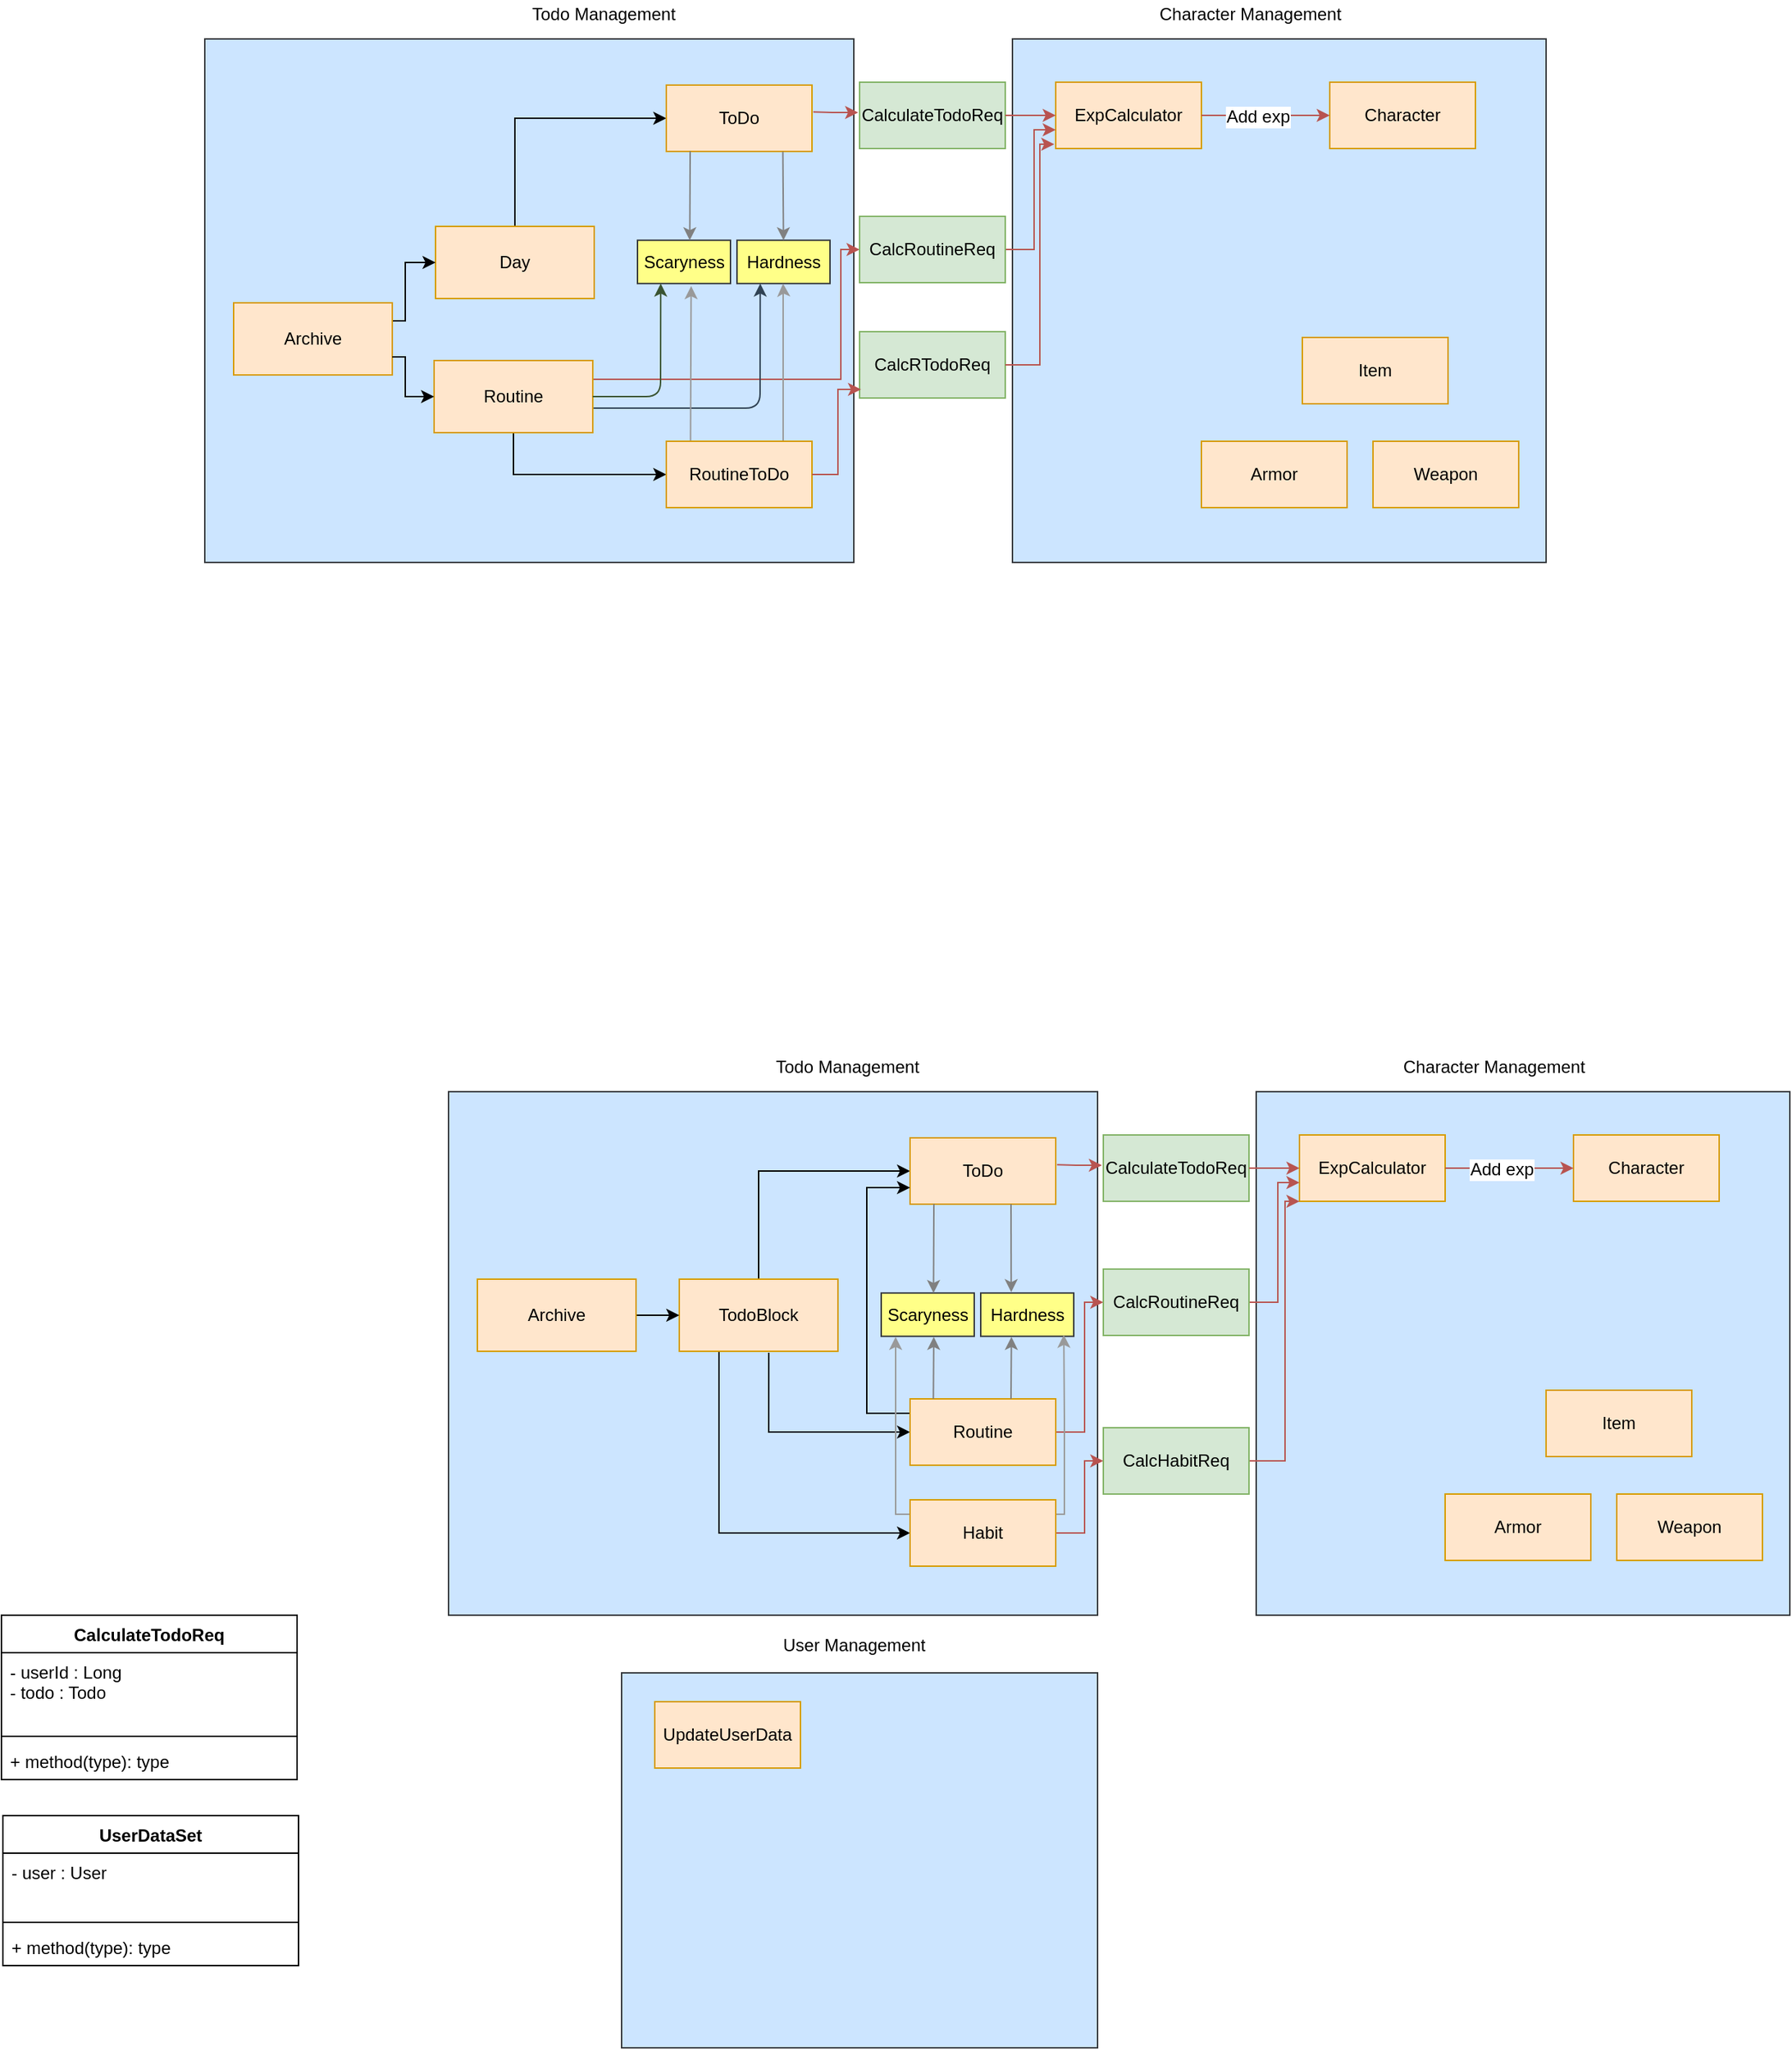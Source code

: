 <mxfile version="14.4.8" type="github">
  <diagram id="Rc_XmiZ5ZgW4b_LVRCiT" name="Page-1">
    <mxGraphModel dx="2035" dy="1759" grid="1" gridSize="10" guides="1" tooltips="1" connect="1" arrows="1" fold="1" page="1" pageScale="1" pageWidth="850" pageHeight="1100" math="0" shadow="0">
      <root>
        <mxCell id="0" />
        <mxCell id="1" parent="0" />
        <mxCell id="7lfXtU-1fm0I3fZK3Gpo-2" value="" style="rounded=0;whiteSpace=wrap;html=1;fillColor=#cce5ff;strokeColor=#36393d;" parent="1" vertex="1">
          <mxGeometry x="-90" y="37" width="450" height="363" as="geometry" />
        </mxCell>
        <mxCell id="7lfXtU-1fm0I3fZK3Gpo-3" value="" style="rounded=0;whiteSpace=wrap;html=1;fillColor=#cce5ff;strokeColor=#36393d;" parent="1" vertex="1">
          <mxGeometry x="470" y="37" width="370" height="363" as="geometry" />
        </mxCell>
        <mxCell id="7lfXtU-1fm0I3fZK3Gpo-4" value="" style="rounded=0;whiteSpace=wrap;html=1;fillColor=#cce5ff;strokeColor=#36393d;" parent="1" vertex="1">
          <mxGeometry x="30" y="440" width="330" height="260" as="geometry" />
        </mxCell>
        <mxCell id="7lfXtU-1fm0I3fZK3Gpo-5" value="Todo Management" style="text;html=1;resizable=0;points=[];autosize=1;align=left;verticalAlign=top;spacingTop=-4;" parent="1" vertex="1">
          <mxGeometry x="134.5" y="10" width="110" height="20" as="geometry" />
        </mxCell>
        <mxCell id="7lfXtU-1fm0I3fZK3Gpo-6" value="Character Management" style="text;html=1;resizable=0;points=[];autosize=1;align=left;verticalAlign=top;spacingTop=-4;" parent="1" vertex="1">
          <mxGeometry x="570" y="10" width="140" height="20" as="geometry" />
        </mxCell>
        <mxCell id="7lfXtU-1fm0I3fZK3Gpo-7" value="User Management" style="text;html=1;resizable=0;points=[];autosize=1;align=left;verticalAlign=top;spacingTop=-4;" parent="1" vertex="1">
          <mxGeometry x="140" y="411" width="110" height="20" as="geometry" />
        </mxCell>
        <mxCell id="7lfXtU-1fm0I3fZK3Gpo-11" value="" style="edgeStyle=orthogonalEdgeStyle;rounded=0;orthogonalLoop=1;jettySize=auto;html=1;exitX=0.5;exitY=0;exitDx=0;exitDy=0;" parent="1" source="7lfXtU-1fm0I3fZK3Gpo-8" target="7lfXtU-1fm0I3fZK3Gpo-9" edge="1">
          <mxGeometry relative="1" as="geometry">
            <Array as="points">
              <mxPoint x="125" y="92" />
            </Array>
          </mxGeometry>
        </mxCell>
        <mxCell id="N4uPBZ7gTY6PUJj46KY--16" style="edgeStyle=orthogonalEdgeStyle;rounded=0;orthogonalLoop=1;jettySize=auto;html=1;entryX=0;entryY=0.5;entryDx=0;entryDy=0;exitX=0.564;exitY=1.02;exitDx=0;exitDy=0;exitPerimeter=0;" parent="1" source="7lfXtU-1fm0I3fZK3Gpo-8" target="N4uPBZ7gTY6PUJj46KY--1" edge="1">
          <mxGeometry relative="1" as="geometry" />
        </mxCell>
        <mxCell id="2_dTiZW4ohHssCj06mgb-2" style="edgeStyle=orthogonalEdgeStyle;rounded=0;orthogonalLoop=1;jettySize=auto;html=1;entryX=0;entryY=0.5;entryDx=0;entryDy=0;exitX=0.25;exitY=1;exitDx=0;exitDy=0;" parent="1" source="7lfXtU-1fm0I3fZK3Gpo-8" target="2_dTiZW4ohHssCj06mgb-1" edge="1">
          <mxGeometry relative="1" as="geometry" />
        </mxCell>
        <mxCell id="7lfXtU-1fm0I3fZK3Gpo-8" value="TodoBlock" style="rounded=0;whiteSpace=wrap;html=1;fillColor=#ffe6cc;strokeColor=#d79b00;" parent="1" vertex="1">
          <mxGeometry x="70" y="167" width="110" height="50" as="geometry" />
        </mxCell>
        <mxCell id="7lfXtU-1fm0I3fZK3Gpo-9" value="ToDo" style="rounded=0;whiteSpace=wrap;html=1;fillColor=#ffe6cc;strokeColor=#d79b00;" parent="1" vertex="1">
          <mxGeometry x="230" y="69" width="101" height="46" as="geometry" />
        </mxCell>
        <mxCell id="7lfXtU-1fm0I3fZK3Gpo-12" style="edgeStyle=orthogonalEdgeStyle;rounded=0;orthogonalLoop=1;jettySize=auto;html=1;entryX=0;entryY=0.5;entryDx=0;entryDy=0;exitX=1;exitY=0.5;exitDx=0;exitDy=0;" parent="1" source="7lfXtU-1fm0I3fZK3Gpo-10" target="7lfXtU-1fm0I3fZK3Gpo-8" edge="1">
          <mxGeometry relative="1" as="geometry">
            <Array as="points">
              <mxPoint x="70" y="192" />
              <mxPoint x="70" y="192" />
            </Array>
          </mxGeometry>
        </mxCell>
        <mxCell id="7lfXtU-1fm0I3fZK3Gpo-10" value="Archive" style="rounded=0;whiteSpace=wrap;html=1;fillColor=#ffe6cc;strokeColor=#d79b00;" parent="1" vertex="1">
          <mxGeometry x="-70" y="167" width="110" height="50" as="geometry" />
        </mxCell>
        <mxCell id="7lfXtU-1fm0I3fZK3Gpo-13" value="ExpCalculator" style="rounded=0;whiteSpace=wrap;html=1;fillColor=#ffe6cc;strokeColor=#d79b00;" parent="1" vertex="1">
          <mxGeometry x="500" y="67" width="101" height="46" as="geometry" />
        </mxCell>
        <mxCell id="7lfXtU-1fm0I3fZK3Gpo-15" value="CalculateTodoReq" style="rounded=0;whiteSpace=wrap;html=1;fillColor=#d5e8d4;strokeColor=#82b366;" parent="1" vertex="1">
          <mxGeometry x="364" y="67" width="101" height="46" as="geometry" />
        </mxCell>
        <mxCell id="7lfXtU-1fm0I3fZK3Gpo-16" value="Hardness" style="rounded=0;whiteSpace=wrap;html=1;fillColor=#ffff88;strokeColor=#36393d;" parent="1" vertex="1">
          <mxGeometry x="279" y="176.62" width="64.5" height="30" as="geometry" />
        </mxCell>
        <mxCell id="7lfXtU-1fm0I3fZK3Gpo-17" value="Scaryness" style="rounded=0;whiteSpace=wrap;html=1;fillColor=#ffff88;strokeColor=#36393d;" parent="1" vertex="1">
          <mxGeometry x="210" y="176.62" width="64.5" height="30" as="geometry" />
        </mxCell>
        <mxCell id="7lfXtU-1fm0I3fZK3Gpo-24" value="" style="endArrow=classic;html=1;exitX=1.009;exitY=0.405;exitDx=0;exitDy=0;exitPerimeter=0;fillColor=#f8cecc;strokeColor=#b85450;" parent="1" source="7lfXtU-1fm0I3fZK3Gpo-9" edge="1">
          <mxGeometry width="50" height="50" relative="1" as="geometry">
            <mxPoint x="340" y="177" as="sourcePoint" />
            <mxPoint x="363" y="88" as="targetPoint" />
            <Array as="points">
              <mxPoint x="350" y="88" />
            </Array>
          </mxGeometry>
        </mxCell>
        <mxCell id="7lfXtU-1fm0I3fZK3Gpo-26" value="" style="endArrow=classic;html=1;exitX=1;exitY=0.5;exitDx=0;exitDy=0;entryX=0;entryY=0.5;entryDx=0;entryDy=0;fillColor=#f8cecc;strokeColor=#b85450;" parent="1" source="7lfXtU-1fm0I3fZK3Gpo-15" target="7lfXtU-1fm0I3fZK3Gpo-13" edge="1">
          <mxGeometry width="50" height="50" relative="1" as="geometry">
            <mxPoint x="460" y="127" as="sourcePoint" />
            <mxPoint x="510" y="77" as="targetPoint" />
          </mxGeometry>
        </mxCell>
        <mxCell id="7lfXtU-1fm0I3fZK3Gpo-27" value="UpdateUserData" style="rounded=0;whiteSpace=wrap;html=1;fillColor=#ffe6cc;strokeColor=#d79b00;" parent="1" vertex="1">
          <mxGeometry x="53" y="460" width="101" height="46" as="geometry" />
        </mxCell>
        <mxCell id="g4744lY3ipZy2g39p095-1" value="Character" style="rounded=0;whiteSpace=wrap;html=1;fillColor=#ffe6cc;strokeColor=#d79b00;" parent="1" vertex="1">
          <mxGeometry x="690" y="67" width="101" height="46" as="geometry" />
        </mxCell>
        <mxCell id="g4744lY3ipZy2g39p095-3" value="" style="endArrow=classic;html=1;exitX=1;exitY=0.5;exitDx=0;exitDy=0;fillColor=#f8cecc;strokeColor=#b85450;entryX=0;entryY=0.5;entryDx=0;entryDy=0;" parent="1" source="7lfXtU-1fm0I3fZK3Gpo-13" target="g4744lY3ipZy2g39p095-1" edge="1">
          <mxGeometry width="50" height="50" relative="1" as="geometry">
            <mxPoint x="650" y="127" as="sourcePoint" />
            <mxPoint x="695" y="142" as="targetPoint" />
          </mxGeometry>
        </mxCell>
        <mxCell id="w8I04xJtoM3QzNeEQiqz-1" value="Add exp" style="text;html=1;align=center;verticalAlign=middle;resizable=0;points=[];labelBackgroundColor=#ffffff;" parent="g4744lY3ipZy2g39p095-3" vertex="1" connectable="0">
          <mxGeometry x="-0.348" y="-1" relative="1" as="geometry">
            <mxPoint x="10" as="offset" />
          </mxGeometry>
        </mxCell>
        <mxCell id="N4uPBZ7gTY6PUJj46KY--17" style="edgeStyle=orthogonalEdgeStyle;rounded=0;orthogonalLoop=1;jettySize=auto;html=1;entryX=0;entryY=0.75;entryDx=0;entryDy=0;exitX=0;exitY=0.25;exitDx=0;exitDy=0;" parent="1" source="N4uPBZ7gTY6PUJj46KY--1" target="7lfXtU-1fm0I3fZK3Gpo-9" edge="1">
          <mxGeometry relative="1" as="geometry">
            <Array as="points">
              <mxPoint x="230" y="260" />
              <mxPoint x="200" y="260" />
              <mxPoint x="200" y="104" />
            </Array>
          </mxGeometry>
        </mxCell>
        <mxCell id="N4uPBZ7gTY6PUJj46KY--19" style="edgeStyle=orthogonalEdgeStyle;rounded=0;orthogonalLoop=1;jettySize=auto;html=1;entryX=0;entryY=0.5;entryDx=0;entryDy=0;fillColor=#f8cecc;strokeColor=#b85450;" parent="1" source="N4uPBZ7gTY6PUJj46KY--1" target="N4uPBZ7gTY6PUJj46KY--18" edge="1">
          <mxGeometry relative="1" as="geometry">
            <Array as="points">
              <mxPoint x="351" y="273" />
              <mxPoint x="351" y="183" />
            </Array>
          </mxGeometry>
        </mxCell>
        <mxCell id="N4uPBZ7gTY6PUJj46KY--1" value="Routine" style="rounded=0;whiteSpace=wrap;html=1;fillColor=#ffe6cc;strokeColor=#d79b00;" parent="1" vertex="1">
          <mxGeometry x="230" y="250" width="101" height="46" as="geometry" />
        </mxCell>
        <mxCell id="N4uPBZ7gTY6PUJj46KY--6" value="" style="endArrow=classic;html=1;exitX=0.16;exitY=0;exitDx=0;exitDy=0;exitPerimeter=0;entryX=0.565;entryY=1.013;entryDx=0;entryDy=0;entryPerimeter=0;strokeColor=#808080;" parent="1" source="N4uPBZ7gTY6PUJj46KY--1" target="7lfXtU-1fm0I3fZK3Gpo-17" edge="1">
          <mxGeometry width="50" height="50" relative="1" as="geometry">
            <mxPoint x="260" y="300" as="sourcePoint" />
            <mxPoint x="310" y="250" as="targetPoint" />
          </mxGeometry>
        </mxCell>
        <mxCell id="N4uPBZ7gTY6PUJj46KY--11" value="" style="endArrow=classic;html=1;entryX=0.565;entryY=1.013;entryDx=0;entryDy=0;entryPerimeter=0;strokeColor=#808080;" parent="1" edge="1">
          <mxGeometry width="50" height="50" relative="1" as="geometry">
            <mxPoint x="300" y="250" as="sourcePoint" />
            <mxPoint x="300.282" y="207.01" as="targetPoint" />
          </mxGeometry>
        </mxCell>
        <mxCell id="N4uPBZ7gTY6PUJj46KY--12" value="" style="endArrow=classic;html=1;exitX=0.75;exitY=1;exitDx=0;exitDy=0;entryX=0.417;entryY=-0.02;entryDx=0;entryDy=0;entryPerimeter=0;strokeColor=#808080;" parent="1" edge="1">
          <mxGeometry width="50" height="50" relative="1" as="geometry">
            <mxPoint x="300" y="115" as="sourcePoint" />
            <mxPoint x="300.147" y="176.02" as="targetPoint" />
          </mxGeometry>
        </mxCell>
        <mxCell id="N4uPBZ7gTY6PUJj46KY--13" value="" style="endArrow=classic;html=1;exitX=0.124;exitY=0.998;exitDx=0;exitDy=0;exitPerimeter=0;entryX=0.5;entryY=0;entryDx=0;entryDy=0;strokeColor=#808080;" parent="1" edge="1">
          <mxGeometry width="50" height="50" relative="1" as="geometry">
            <mxPoint x="246.524" y="114.908" as="sourcePoint" />
            <mxPoint x="246.25" y="176.62" as="targetPoint" />
          </mxGeometry>
        </mxCell>
        <mxCell id="N4uPBZ7gTY6PUJj46KY--20" style="edgeStyle=orthogonalEdgeStyle;rounded=0;orthogonalLoop=1;jettySize=auto;html=1;fillColor=#f8cecc;strokeColor=#b85450;exitX=1;exitY=0.5;exitDx=0;exitDy=0;" parent="1" source="N4uPBZ7gTY6PUJj46KY--18" target="7lfXtU-1fm0I3fZK3Gpo-13" edge="1">
          <mxGeometry relative="1" as="geometry">
            <Array as="points">
              <mxPoint x="485" y="183" />
              <mxPoint x="485" y="100" />
            </Array>
          </mxGeometry>
        </mxCell>
        <mxCell id="N4uPBZ7gTY6PUJj46KY--18" value="CalcRoutineReq" style="rounded=0;whiteSpace=wrap;html=1;fillColor=#d5e8d4;strokeColor=#82b366;" parent="1" vertex="1">
          <mxGeometry x="364" y="160" width="101" height="46" as="geometry" />
        </mxCell>
        <mxCell id="45NlDj1UToxuAQEzQDJD-2" value="CalculateTodoReq" style="swimlane;fontStyle=1;align=center;verticalAlign=top;childLayout=stackLayout;horizontal=1;startSize=26;horizontalStack=0;resizeParent=1;resizeParentMax=0;resizeLast=0;collapsible=1;marginBottom=0;" parent="1" vertex="1">
          <mxGeometry x="-400" y="400" width="205" height="114" as="geometry" />
        </mxCell>
        <mxCell id="45NlDj1UToxuAQEzQDJD-3" value="- userId : Long&#xa;- todo : Todo" style="text;strokeColor=none;fillColor=none;align=left;verticalAlign=top;spacingLeft=4;spacingRight=4;overflow=hidden;rotatable=0;points=[[0,0.5],[1,0.5]];portConstraint=eastwest;" parent="45NlDj1UToxuAQEzQDJD-2" vertex="1">
          <mxGeometry y="26" width="205" height="54" as="geometry" />
        </mxCell>
        <mxCell id="45NlDj1UToxuAQEzQDJD-4" value="" style="line;strokeWidth=1;fillColor=none;align=left;verticalAlign=middle;spacingTop=-1;spacingLeft=3;spacingRight=3;rotatable=0;labelPosition=right;points=[];portConstraint=eastwest;" parent="45NlDj1UToxuAQEzQDJD-2" vertex="1">
          <mxGeometry y="80" width="205" height="8" as="geometry" />
        </mxCell>
        <mxCell id="45NlDj1UToxuAQEzQDJD-5" value="+ method(type): type" style="text;strokeColor=none;fillColor=none;align=left;verticalAlign=top;spacingLeft=4;spacingRight=4;overflow=hidden;rotatable=0;points=[[0,0.5],[1,0.5]];portConstraint=eastwest;" parent="45NlDj1UToxuAQEzQDJD-2" vertex="1">
          <mxGeometry y="88" width="205" height="26" as="geometry" />
        </mxCell>
        <mxCell id="45NlDj1UToxuAQEzQDJD-6" value="UserDataSet" style="swimlane;fontStyle=1;align=center;verticalAlign=top;childLayout=stackLayout;horizontal=1;startSize=26;horizontalStack=0;resizeParent=1;resizeParentMax=0;resizeLast=0;collapsible=1;marginBottom=0;" parent="1" vertex="1">
          <mxGeometry x="-399" y="539" width="205" height="104" as="geometry" />
        </mxCell>
        <mxCell id="45NlDj1UToxuAQEzQDJD-7" value="- user : User" style="text;strokeColor=none;fillColor=none;align=left;verticalAlign=top;spacingLeft=4;spacingRight=4;overflow=hidden;rotatable=0;points=[[0,0.5],[1,0.5]];portConstraint=eastwest;" parent="45NlDj1UToxuAQEzQDJD-6" vertex="1">
          <mxGeometry y="26" width="205" height="44" as="geometry" />
        </mxCell>
        <mxCell id="45NlDj1UToxuAQEzQDJD-8" value="" style="line;strokeWidth=1;fillColor=none;align=left;verticalAlign=middle;spacingTop=-1;spacingLeft=3;spacingRight=3;rotatable=0;labelPosition=right;points=[];portConstraint=eastwest;" parent="45NlDj1UToxuAQEzQDJD-6" vertex="1">
          <mxGeometry y="70" width="205" height="8" as="geometry" />
        </mxCell>
        <mxCell id="45NlDj1UToxuAQEzQDJD-9" value="+ method(type): type" style="text;strokeColor=none;fillColor=none;align=left;verticalAlign=top;spacingLeft=4;spacingRight=4;overflow=hidden;rotatable=0;points=[[0,0.5],[1,0.5]];portConstraint=eastwest;" parent="45NlDj1UToxuAQEzQDJD-6" vertex="1">
          <mxGeometry y="78" width="205" height="26" as="geometry" />
        </mxCell>
        <mxCell id="6ndQqo2HTZ9MqW6PIY4d-1" value="Item" style="rounded=0;whiteSpace=wrap;html=1;fillColor=#ffe6cc;strokeColor=#d79b00;" parent="1" vertex="1">
          <mxGeometry x="671" y="244" width="101" height="46" as="geometry" />
        </mxCell>
        <mxCell id="6ndQqo2HTZ9MqW6PIY4d-2" value="Armor" style="rounded=0;whiteSpace=wrap;html=1;fillColor=#ffe6cc;strokeColor=#d79b00;" parent="1" vertex="1">
          <mxGeometry x="601" y="316" width="101" height="46" as="geometry" />
        </mxCell>
        <mxCell id="6ndQqo2HTZ9MqW6PIY4d-3" value="Weapon" style="rounded=0;whiteSpace=wrap;html=1;fillColor=#ffe6cc;strokeColor=#d79b00;" parent="1" vertex="1">
          <mxGeometry x="720" y="316" width="101" height="46" as="geometry" />
        </mxCell>
        <mxCell id="2_dTiZW4ohHssCj06mgb-3" style="edgeStyle=orthogonalEdgeStyle;rounded=0;orthogonalLoop=1;jettySize=auto;html=1;strokeColor=#999999;" parent="1" source="2_dTiZW4ohHssCj06mgb-1" edge="1">
          <mxGeometry relative="1" as="geometry">
            <mxPoint x="220" y="207" as="targetPoint" />
            <Array as="points">
              <mxPoint x="220" y="330" />
              <mxPoint x="220" y="207" />
            </Array>
          </mxGeometry>
        </mxCell>
        <mxCell id="2_dTiZW4ohHssCj06mgb-4" style="edgeStyle=orthogonalEdgeStyle;rounded=0;orthogonalLoop=1;jettySize=auto;html=1;entryX=0.893;entryY=0.966;entryDx=0;entryDy=0;entryPerimeter=0;strokeColor=#999999;" parent="1" source="2_dTiZW4ohHssCj06mgb-1" target="7lfXtU-1fm0I3fZK3Gpo-16" edge="1">
          <mxGeometry relative="1" as="geometry">
            <Array as="points">
              <mxPoint x="337" y="330" />
              <mxPoint x="337" y="263" />
              <mxPoint x="337" y="263" />
            </Array>
          </mxGeometry>
        </mxCell>
        <mxCell id="2_dTiZW4ohHssCj06mgb-6" style="edgeStyle=orthogonalEdgeStyle;rounded=0;orthogonalLoop=1;jettySize=auto;html=1;entryX=0;entryY=0.5;entryDx=0;entryDy=0;strokeColor=#B85450;" parent="1" source="2_dTiZW4ohHssCj06mgb-1" target="2_dTiZW4ohHssCj06mgb-5" edge="1">
          <mxGeometry relative="1" as="geometry">
            <Array as="points">
              <mxPoint x="351" y="343" />
              <mxPoint x="351" y="293" />
            </Array>
          </mxGeometry>
        </mxCell>
        <mxCell id="2_dTiZW4ohHssCj06mgb-1" value="Habit" style="rounded=0;whiteSpace=wrap;html=1;fillColor=#ffe6cc;strokeColor=#d79b00;" parent="1" vertex="1">
          <mxGeometry x="230" y="320" width="101" height="46" as="geometry" />
        </mxCell>
        <mxCell id="2_dTiZW4ohHssCj06mgb-7" style="edgeStyle=orthogonalEdgeStyle;rounded=0;orthogonalLoop=1;jettySize=auto;html=1;entryX=0;entryY=1;entryDx=0;entryDy=0;strokeColor=#B85450;" parent="1" source="2_dTiZW4ohHssCj06mgb-5" target="7lfXtU-1fm0I3fZK3Gpo-13" edge="1">
          <mxGeometry relative="1" as="geometry">
            <Array as="points">
              <mxPoint x="490" y="293" />
              <mxPoint x="490" y="113" />
            </Array>
          </mxGeometry>
        </mxCell>
        <mxCell id="2_dTiZW4ohHssCj06mgb-5" value="CalcHabitReq" style="rounded=0;whiteSpace=wrap;html=1;fillColor=#d5e8d4;strokeColor=#82b366;" parent="1" vertex="1">
          <mxGeometry x="364" y="270" width="101" height="46" as="geometry" />
        </mxCell>
        <mxCell id="V4AzcWpG0CpBHJhIq_ro-1" value="" style="rounded=0;whiteSpace=wrap;html=1;fillColor=#cce5ff;strokeColor=#36393d;" parent="1" vertex="1">
          <mxGeometry x="-259" y="-693" width="450" height="363" as="geometry" />
        </mxCell>
        <mxCell id="V4AzcWpG0CpBHJhIq_ro-2" value="" style="rounded=0;whiteSpace=wrap;html=1;fillColor=#cce5ff;strokeColor=#36393d;" parent="1" vertex="1">
          <mxGeometry x="301" y="-693" width="370" height="363" as="geometry" />
        </mxCell>
        <mxCell id="V4AzcWpG0CpBHJhIq_ro-3" value="Todo Management" style="text;html=1;resizable=0;points=[];autosize=1;align=left;verticalAlign=top;spacingTop=-4;" parent="1" vertex="1">
          <mxGeometry x="-34.5" y="-720" width="110" height="20" as="geometry" />
        </mxCell>
        <mxCell id="V4AzcWpG0CpBHJhIq_ro-4" value="Character Management" style="text;html=1;resizable=0;points=[];autosize=1;align=left;verticalAlign=top;spacingTop=-4;" parent="1" vertex="1">
          <mxGeometry x="401" y="-720" width="140" height="20" as="geometry" />
        </mxCell>
        <mxCell id="V4AzcWpG0CpBHJhIq_ro-5" value="" style="edgeStyle=orthogonalEdgeStyle;rounded=0;orthogonalLoop=1;jettySize=auto;html=1;exitX=0.5;exitY=0;exitDx=0;exitDy=0;" parent="1" source="V4AzcWpG0CpBHJhIq_ro-8" target="V4AzcWpG0CpBHJhIq_ro-9" edge="1">
          <mxGeometry relative="1" as="geometry">
            <Array as="points">
              <mxPoint x="-44" y="-638" />
            </Array>
          </mxGeometry>
        </mxCell>
        <mxCell id="V4AzcWpG0CpBHJhIq_ro-6" style="edgeStyle=orthogonalEdgeStyle;rounded=0;orthogonalLoop=1;jettySize=auto;html=1;entryX=0;entryY=0.5;entryDx=0;entryDy=0;exitX=0.5;exitY=1;exitDx=0;exitDy=0;" parent="1" source="V4AzcWpG0CpBHJhIq_ro-23" target="V4AzcWpG0CpBHJhIq_ro-39" edge="1">
          <mxGeometry relative="1" as="geometry" />
        </mxCell>
        <mxCell id="V4AzcWpG0CpBHJhIq_ro-8" value="Day" style="rounded=0;whiteSpace=wrap;html=1;fillColor=#ffe6cc;strokeColor=#d79b00;" parent="1" vertex="1">
          <mxGeometry x="-99" y="-563" width="110" height="50" as="geometry" />
        </mxCell>
        <mxCell id="V4AzcWpG0CpBHJhIq_ro-9" value="ToDo" style="rounded=0;whiteSpace=wrap;html=1;fillColor=#ffe6cc;strokeColor=#d79b00;" parent="1" vertex="1">
          <mxGeometry x="61" y="-661" width="101" height="46" as="geometry" />
        </mxCell>
        <mxCell id="V4AzcWpG0CpBHJhIq_ro-10" style="edgeStyle=orthogonalEdgeStyle;rounded=0;orthogonalLoop=1;jettySize=auto;html=1;entryX=0;entryY=0.5;entryDx=0;entryDy=0;exitX=1;exitY=0.25;exitDx=0;exitDy=0;" parent="1" source="V4AzcWpG0CpBHJhIq_ro-11" target="V4AzcWpG0CpBHJhIq_ro-8" edge="1">
          <mxGeometry relative="1" as="geometry">
            <Array as="points">
              <mxPoint x="-120" y="-497" />
              <mxPoint x="-120" y="-538" />
            </Array>
          </mxGeometry>
        </mxCell>
        <mxCell id="V4AzcWpG0CpBHJhIq_ro-11" value="Archive" style="rounded=0;whiteSpace=wrap;html=1;fillColor=#ffe6cc;strokeColor=#d79b00;" parent="1" vertex="1">
          <mxGeometry x="-239" y="-510" width="110" height="50" as="geometry" />
        </mxCell>
        <mxCell id="V4AzcWpG0CpBHJhIq_ro-12" value="ExpCalculator" style="rounded=0;whiteSpace=wrap;html=1;fillColor=#ffe6cc;strokeColor=#d79b00;" parent="1" vertex="1">
          <mxGeometry x="331" y="-663" width="101" height="46" as="geometry" />
        </mxCell>
        <mxCell id="V4AzcWpG0CpBHJhIq_ro-13" value="CalculateTodoReq" style="rounded=0;whiteSpace=wrap;html=1;fillColor=#d5e8d4;strokeColor=#82b366;" parent="1" vertex="1">
          <mxGeometry x="195" y="-663" width="101" height="46" as="geometry" />
        </mxCell>
        <mxCell id="V4AzcWpG0CpBHJhIq_ro-14" value="Hardness" style="rounded=0;whiteSpace=wrap;html=1;fillColor=#ffff88;strokeColor=#36393d;" parent="1" vertex="1">
          <mxGeometry x="110" y="-553.38" width="64.5" height="30" as="geometry" />
        </mxCell>
        <mxCell id="V4AzcWpG0CpBHJhIq_ro-15" value="Scaryness" style="rounded=0;whiteSpace=wrap;html=1;fillColor=#ffff88;strokeColor=#36393d;" parent="1" vertex="1">
          <mxGeometry x="41" y="-553.38" width="64.5" height="30" as="geometry" />
        </mxCell>
        <mxCell id="V4AzcWpG0CpBHJhIq_ro-16" value="" style="endArrow=classic;html=1;exitX=1.009;exitY=0.405;exitDx=0;exitDy=0;exitPerimeter=0;fillColor=#f8cecc;strokeColor=#b85450;" parent="1" source="V4AzcWpG0CpBHJhIq_ro-9" edge="1">
          <mxGeometry width="50" height="50" relative="1" as="geometry">
            <mxPoint x="171" y="-553" as="sourcePoint" />
            <mxPoint x="194" y="-642.0" as="targetPoint" />
            <Array as="points">
              <mxPoint x="181" y="-642" />
            </Array>
          </mxGeometry>
        </mxCell>
        <mxCell id="V4AzcWpG0CpBHJhIq_ro-17" value="" style="endArrow=classic;html=1;exitX=1;exitY=0.5;exitDx=0;exitDy=0;entryX=0;entryY=0.5;entryDx=0;entryDy=0;fillColor=#f8cecc;strokeColor=#b85450;" parent="1" source="V4AzcWpG0CpBHJhIq_ro-13" target="V4AzcWpG0CpBHJhIq_ro-12" edge="1">
          <mxGeometry width="50" height="50" relative="1" as="geometry">
            <mxPoint x="291" y="-603" as="sourcePoint" />
            <mxPoint x="341" y="-653" as="targetPoint" />
          </mxGeometry>
        </mxCell>
        <mxCell id="V4AzcWpG0CpBHJhIq_ro-18" value="Character" style="rounded=0;whiteSpace=wrap;html=1;fillColor=#ffe6cc;strokeColor=#d79b00;" parent="1" vertex="1">
          <mxGeometry x="521" y="-663" width="101" height="46" as="geometry" />
        </mxCell>
        <mxCell id="V4AzcWpG0CpBHJhIq_ro-19" value="" style="endArrow=classic;html=1;exitX=1;exitY=0.5;exitDx=0;exitDy=0;fillColor=#f8cecc;strokeColor=#b85450;entryX=0;entryY=0.5;entryDx=0;entryDy=0;" parent="1" source="V4AzcWpG0CpBHJhIq_ro-12" target="V4AzcWpG0CpBHJhIq_ro-18" edge="1">
          <mxGeometry width="50" height="50" relative="1" as="geometry">
            <mxPoint x="481" y="-603" as="sourcePoint" />
            <mxPoint x="526" y="-588" as="targetPoint" />
          </mxGeometry>
        </mxCell>
        <mxCell id="V4AzcWpG0CpBHJhIq_ro-20" value="Add exp" style="text;html=1;align=center;verticalAlign=middle;resizable=0;points=[];labelBackgroundColor=#ffffff;" parent="V4AzcWpG0CpBHJhIq_ro-19" vertex="1" connectable="0">
          <mxGeometry x="-0.348" y="-1" relative="1" as="geometry">
            <mxPoint x="10" as="offset" />
          </mxGeometry>
        </mxCell>
        <mxCell id="V4AzcWpG0CpBHJhIq_ro-22" style="edgeStyle=orthogonalEdgeStyle;rounded=0;orthogonalLoop=1;jettySize=auto;html=1;entryX=0;entryY=0.5;entryDx=0;entryDy=0;fillColor=#f8cecc;strokeColor=#b85450;" parent="1" source="V4AzcWpG0CpBHJhIq_ro-23" target="V4AzcWpG0CpBHJhIq_ro-29" edge="1">
          <mxGeometry relative="1" as="geometry">
            <Array as="points">
              <mxPoint x="182" y="-457" />
              <mxPoint x="182" y="-547" />
            </Array>
          </mxGeometry>
        </mxCell>
        <mxCell id="V4AzcWpG0CpBHJhIq_ro-23" value="Routine" style="rounded=0;whiteSpace=wrap;html=1;fillColor=#ffe6cc;strokeColor=#d79b00;" parent="1" vertex="1">
          <mxGeometry x="-100" y="-470" width="110" height="50" as="geometry" />
        </mxCell>
        <mxCell id="V4AzcWpG0CpBHJhIq_ro-24" value="" style="endArrow=classic;html=1;exitX=1;exitY=0.5;exitDx=0;exitDy=0;entryX=0.25;entryY=1;entryDx=0;entryDy=0;strokeColor=#3A5431;fillColor=#6d8764;" parent="1" source="V4AzcWpG0CpBHJhIq_ro-23" target="V4AzcWpG0CpBHJhIq_ro-15" edge="1">
          <mxGeometry width="50" height="50" relative="1" as="geometry">
            <mxPoint x="91" y="-430" as="sourcePoint" />
            <mxPoint x="141" y="-480" as="targetPoint" />
            <Array as="points">
              <mxPoint x="57" y="-445" />
            </Array>
          </mxGeometry>
        </mxCell>
        <mxCell id="V4AzcWpG0CpBHJhIq_ro-25" value="" style="endArrow=classic;html=1;entryX=0.25;entryY=1;entryDx=0;entryDy=0;strokeColor=#314354;exitX=1.005;exitY=0.66;exitDx=0;exitDy=0;exitPerimeter=0;fillColor=#647687;" parent="1" source="V4AzcWpG0CpBHJhIq_ro-23" target="V4AzcWpG0CpBHJhIq_ro-14" edge="1">
          <mxGeometry width="50" height="50" relative="1" as="geometry">
            <mxPoint x="131" y="-480" as="sourcePoint" />
            <mxPoint x="131.282" y="-522.99" as="targetPoint" />
            <Array as="points">
              <mxPoint x="126" y="-437" />
            </Array>
          </mxGeometry>
        </mxCell>
        <mxCell id="V4AzcWpG0CpBHJhIq_ro-26" value="" style="endArrow=classic;html=1;exitX=0.8;exitY=1.004;exitDx=0;exitDy=0;entryX=0.5;entryY=0;entryDx=0;entryDy=0;strokeColor=#808080;exitPerimeter=0;" parent="1" edge="1" target="V4AzcWpG0CpBHJhIq_ro-14" source="V4AzcWpG0CpBHJhIq_ro-9">
          <mxGeometry width="50" height="50" relative="1" as="geometry">
            <mxPoint x="131" y="-615" as="sourcePoint" />
            <mxPoint x="131.146" y="-553.98" as="targetPoint" />
          </mxGeometry>
        </mxCell>
        <mxCell id="V4AzcWpG0CpBHJhIq_ro-27" value="" style="endArrow=classic;html=1;exitX=0.124;exitY=0.998;exitDx=0;exitDy=0;exitPerimeter=0;entryX=0.5;entryY=0;entryDx=0;entryDy=0;strokeColor=#808080;" parent="1" edge="1">
          <mxGeometry width="50" height="50" relative="1" as="geometry">
            <mxPoint x="77.524" y="-615.092" as="sourcePoint" />
            <mxPoint x="77.25" y="-553.38" as="targetPoint" />
          </mxGeometry>
        </mxCell>
        <mxCell id="V4AzcWpG0CpBHJhIq_ro-28" style="edgeStyle=orthogonalEdgeStyle;rounded=0;orthogonalLoop=1;jettySize=auto;html=1;fillColor=#f8cecc;strokeColor=#b85450;exitX=1;exitY=0.5;exitDx=0;exitDy=0;" parent="1" source="V4AzcWpG0CpBHJhIq_ro-29" target="V4AzcWpG0CpBHJhIq_ro-12" edge="1">
          <mxGeometry relative="1" as="geometry">
            <Array as="points">
              <mxPoint x="316" y="-547" />
              <mxPoint x="316" y="-630" />
            </Array>
          </mxGeometry>
        </mxCell>
        <mxCell id="V4AzcWpG0CpBHJhIq_ro-29" value="CalcRoutineReq" style="rounded=0;whiteSpace=wrap;html=1;fillColor=#d5e8d4;strokeColor=#82b366;" parent="1" vertex="1">
          <mxGeometry x="195" y="-570" width="101" height="46" as="geometry" />
        </mxCell>
        <mxCell id="V4AzcWpG0CpBHJhIq_ro-30" value="Item" style="rounded=0;whiteSpace=wrap;html=1;fillColor=#ffe6cc;strokeColor=#d79b00;" parent="1" vertex="1">
          <mxGeometry x="502" y="-486" width="101" height="46" as="geometry" />
        </mxCell>
        <mxCell id="V4AzcWpG0CpBHJhIq_ro-31" value="Armor" style="rounded=0;whiteSpace=wrap;html=1;fillColor=#ffe6cc;strokeColor=#d79b00;" parent="1" vertex="1">
          <mxGeometry x="432" y="-414" width="101" height="46" as="geometry" />
        </mxCell>
        <mxCell id="V4AzcWpG0CpBHJhIq_ro-32" value="Weapon" style="rounded=0;whiteSpace=wrap;html=1;fillColor=#ffe6cc;strokeColor=#d79b00;" parent="1" vertex="1">
          <mxGeometry x="551" y="-414" width="101" height="46" as="geometry" />
        </mxCell>
        <mxCell id="V4AzcWpG0CpBHJhIq_ro-33" style="edgeStyle=orthogonalEdgeStyle;rounded=0;orthogonalLoop=1;jettySize=auto;html=1;strokeColor=#999999;entryX=0.577;entryY=1.059;entryDx=0;entryDy=0;entryPerimeter=0;exitX=0.166;exitY=0.026;exitDx=0;exitDy=0;exitPerimeter=0;" parent="1" source="V4AzcWpG0CpBHJhIq_ro-39" target="V4AzcWpG0CpBHJhIq_ro-15" edge="1">
          <mxGeometry relative="1" as="geometry">
            <mxPoint x="51" y="-523" as="targetPoint" />
            <Array as="points">
              <mxPoint x="78" y="-413" />
            </Array>
            <mxPoint x="61" y="-400" as="sourcePoint" />
          </mxGeometry>
        </mxCell>
        <mxCell id="V4AzcWpG0CpBHJhIq_ro-34" style="edgeStyle=orthogonalEdgeStyle;rounded=0;orthogonalLoop=1;jettySize=auto;html=1;strokeColor=#999999;entryX=0.495;entryY=1;entryDx=0;entryDy=0;entryPerimeter=0;" parent="1" target="V4AzcWpG0CpBHJhIq_ro-14" edge="1">
          <mxGeometry relative="1" as="geometry">
            <Array as="points">
              <mxPoint x="142" y="-400" />
              <mxPoint x="142" y="-522" />
              <mxPoint x="142" y="-522" />
            </Array>
            <mxPoint x="162.0" y="-400" as="sourcePoint" />
            <mxPoint x="142" y="-522" as="targetPoint" />
          </mxGeometry>
        </mxCell>
        <mxCell id="V4AzcWpG0CpBHJhIq_ro-39" value="RoutineToDo" style="rounded=0;whiteSpace=wrap;html=1;fillColor=#ffe6cc;strokeColor=#d79b00;" parent="1" vertex="1">
          <mxGeometry x="61" y="-414" width="101" height="46" as="geometry" />
        </mxCell>
        <mxCell id="V4AzcWpG0CpBHJhIq_ro-40" value="CalcRTodoReq" style="rounded=0;whiteSpace=wrap;html=1;fillColor=#d5e8d4;strokeColor=#82b366;" parent="1" vertex="1">
          <mxGeometry x="195" y="-490" width="101" height="46" as="geometry" />
        </mxCell>
        <mxCell id="V4AzcWpG0CpBHJhIq_ro-41" style="edgeStyle=orthogonalEdgeStyle;rounded=0;orthogonalLoop=1;jettySize=auto;html=1;entryX=0;entryY=0.5;entryDx=0;entryDy=0;exitX=1;exitY=0.75;exitDx=0;exitDy=0;" parent="1" source="V4AzcWpG0CpBHJhIq_ro-11" target="V4AzcWpG0CpBHJhIq_ro-23" edge="1">
          <mxGeometry relative="1" as="geometry">
            <Array as="points">
              <mxPoint x="-120" y="-473" />
              <mxPoint x="-120" y="-445" />
            </Array>
            <mxPoint x="-119.0" y="-528" as="sourcePoint" />
            <mxPoint x="-89" y="-528" as="targetPoint" />
          </mxGeometry>
        </mxCell>
        <mxCell id="V4AzcWpG0CpBHJhIq_ro-42" style="edgeStyle=orthogonalEdgeStyle;rounded=0;orthogonalLoop=1;jettySize=auto;html=1;fillColor=#f8cecc;strokeColor=#b85450;exitX=1;exitY=0.5;exitDx=0;exitDy=0;" parent="1" source="V4AzcWpG0CpBHJhIq_ro-39" edge="1">
          <mxGeometry relative="1" as="geometry">
            <Array as="points">
              <mxPoint x="180" y="-391" />
              <mxPoint x="180" y="-450" />
              <mxPoint x="196" y="-450" />
            </Array>
            <mxPoint x="20" y="-447" as="sourcePoint" />
            <mxPoint x="196" y="-450" as="targetPoint" />
          </mxGeometry>
        </mxCell>
        <mxCell id="V4AzcWpG0CpBHJhIq_ro-43" style="edgeStyle=orthogonalEdgeStyle;rounded=0;orthogonalLoop=1;jettySize=auto;html=1;fillColor=#f8cecc;strokeColor=#b85450;exitX=1;exitY=0.5;exitDx=0;exitDy=0;" parent="1" source="V4AzcWpG0CpBHJhIq_ro-40" edge="1">
          <mxGeometry relative="1" as="geometry">
            <Array as="points">
              <mxPoint x="320" y="-467" />
              <mxPoint x="320" y="-620" />
            </Array>
            <mxPoint x="306.0" y="-537.0" as="sourcePoint" />
            <mxPoint x="330" y="-620" as="targetPoint" />
          </mxGeometry>
        </mxCell>
      </root>
    </mxGraphModel>
  </diagram>
</mxfile>
